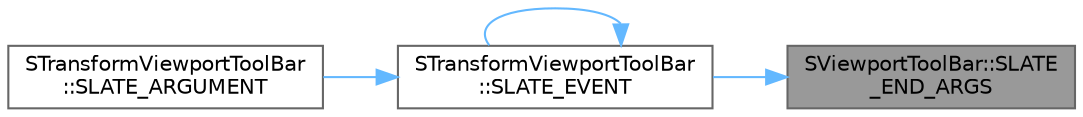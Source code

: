 digraph "SViewportToolBar::SLATE_END_ARGS"
{
 // INTERACTIVE_SVG=YES
 // LATEX_PDF_SIZE
  bgcolor="transparent";
  edge [fontname=Helvetica,fontsize=10,labelfontname=Helvetica,labelfontsize=10];
  node [fontname=Helvetica,fontsize=10,shape=box,height=0.2,width=0.4];
  rankdir="RL";
  Node1 [id="Node000001",label="SViewportToolBar::SLATE\l_END_ARGS",height=0.2,width=0.4,color="gray40", fillcolor="grey60", style="filled", fontcolor="black",tooltip=" "];
  Node1 -> Node2 [id="edge1_Node000001_Node000002",dir="back",color="steelblue1",style="solid",tooltip=" "];
  Node2 [id="Node000002",label="STransformViewportToolBar\l::SLATE_EVENT",height=0.2,width=0.4,color="grey40", fillcolor="white", style="filled",URL="$d3/d95/classSTransformViewportToolBar.html#a685de8076687692a436ffe7d5045c17a",tooltip=" "];
  Node2 -> Node3 [id="edge2_Node000002_Node000003",dir="back",color="steelblue1",style="solid",tooltip=" "];
  Node3 [id="Node000003",label="STransformViewportToolBar\l::SLATE_ARGUMENT",height=0.2,width=0.4,color="grey40", fillcolor="white", style="filled",URL="$d3/d95/classSTransformViewportToolBar.html#ae38d5114b0d102382041b9c1fe7033b0",tooltip=" "];
  Node2 -> Node2 [id="edge3_Node000002_Node000002",dir="back",color="steelblue1",style="solid",tooltip=" "];
}
